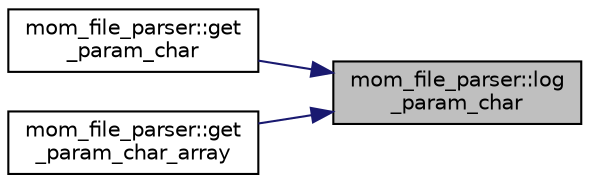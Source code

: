 digraph "mom_file_parser::log_param_char"
{
 // INTERACTIVE_SVG=YES
 // LATEX_PDF_SIZE
  edge [fontname="Helvetica",fontsize="10",labelfontname="Helvetica",labelfontsize="10"];
  node [fontname="Helvetica",fontsize="10",shape=record];
  rankdir="RL";
  Node1 [label="mom_file_parser::log\l_param_char",height=0.2,width=0.4,color="black", fillcolor="grey75", style="filled", fontcolor="black",tooltip="Log the name and value of a character string model parameter in documentation files."];
  Node1 -> Node2 [dir="back",color="midnightblue",fontsize="10",style="solid",fontname="Helvetica"];
  Node2 [label="mom_file_parser::get\l_param_char",height=0.2,width=0.4,color="black", fillcolor="white", style="filled",URL="$namespacemom__file__parser.html#ad4bee0d73cd5df0bb017180f354f514b",tooltip="This subroutine reads the value of a character string model parameter from a parameter file and logs ..."];
  Node1 -> Node3 [dir="back",color="midnightblue",fontsize="10",style="solid",fontname="Helvetica"];
  Node3 [label="mom_file_parser::get\l_param_char_array",height=0.2,width=0.4,color="black", fillcolor="white", style="filled",URL="$namespacemom__file__parser.html#aa3f8a251fb4f7bbae28b136ebc17a8f3",tooltip="This subroutine reads the values of an array of character string model parameters from a parameter fi..."];
}

